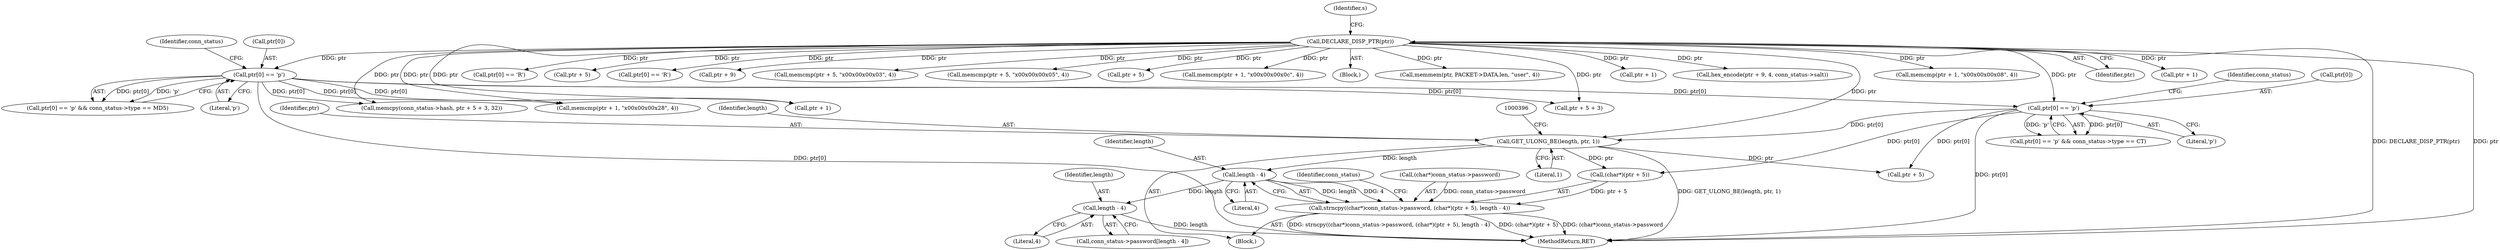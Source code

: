 digraph "1_ettercap_e3abe7d7585ecc420a7cab73313216613aadad5a@del" {
"1000405" [label="(Call,length - 4)"];
"1000390" [label="(Call,GET_ULONG_BE(length, ptr, 1))"];
"1000376" [label="(Call,ptr[0] == 'p')"];
"1000286" [label="(Call,ptr[0] == 'p')"];
"1000114" [label="(Call,DECLARE_DISP_PTR(ptr))"];
"1000394" [label="(Call,strncpy((char*)conn_status->password, (char*)(ptr + 5), length - 4))"];
"1000413" [label="(Call,length - 4)"];
"1000377" [label="(Call,ptr[0])"];
"1000375" [label="(Call,ptr[0] == 'p' && conn_status->type == CT)"];
"1000285" [label="(Call,ptr[0] == 'p' && conn_status->type == MD5)"];
"1000400" [label="(Call,(char*)(ptr + 5))"];
"1000394" [label="(Call,strncpy((char*)conn_status->password, (char*)(ptr + 5), length - 4))"];
"1000535" [label="(Call,ptr[0] == 'R')"];
"1000405" [label="(Call,length - 4)"];
"1000500" [label="(Call,ptr + 5)"];
"1000293" [label="(Identifier,conn_status)"];
"1000485" [label="(Call,ptr[0] == 'R')"];
"1000411" [label="(Identifier,conn_status)"];
"1000290" [label="(Literal,'p')"];
"1000519" [label="(Call,ptr + 9)"];
"1000549" [label="(Call,memcmp(ptr + 5, \"\x00\x00\x00\x03\", 4))"];
"1000572" [label="(MethodReturn,RET)"];
"1000499" [label="(Call,memcmp(ptr + 5, \"\x00\x00\x00\x05\", 4))"];
"1000324" [label="(Call,memcpy(conn_status->hash, ptr + 5 + 3, 32))"];
"1000383" [label="(Identifier,conn_status)"];
"1000386" [label="(Block,)"];
"1000402" [label="(Call,ptr + 5)"];
"1000550" [label="(Call,ptr + 5)"];
"1000492" [label="(Call,memcmp(ptr + 1, \"\x00\x00\x00\x0c\", 4))"];
"1000392" [label="(Identifier,ptr)"];
"1000413" [label="(Call,length - 4)"];
"1000113" [label="(Block,)"];
"1000393" [label="(Literal,1)"];
"1000286" [label="(Call,ptr[0] == 'p')"];
"1000169" [label="(Call,memmem(ptr, PACKET->DATA.len, \"user\", 4))"];
"1000287" [label="(Call,ptr[0])"];
"1000390" [label="(Call,GET_ULONG_BE(length, ptr, 1))"];
"1000114" [label="(Call,DECLARE_DISP_PTR(ptr))"];
"1000328" [label="(Call,ptr + 5 + 3)"];
"1000493" [label="(Call,ptr + 1)"];
"1000380" [label="(Literal,'p')"];
"1000395" [label="(Call,(char*)conn_status->password)"];
"1000118" [label="(Identifier,s)"];
"1000407" [label="(Literal,4)"];
"1000376" [label="(Call,ptr[0] == 'p')"];
"1000518" [label="(Call,hex_encode(ptr + 9, 4, conn_status->salt))"];
"1000406" [label="(Identifier,length)"];
"1000409" [label="(Call,conn_status->password[length - 4])"];
"1000415" [label="(Literal,4)"];
"1000300" [label="(Call,memcmp(ptr + 1, \"\x00\x00\x00\x28\", 4))"];
"1000542" [label="(Call,memcmp(ptr + 1, \"\x00\x00\x00\x08\", 4))"];
"1000301" [label="(Call,ptr + 1)"];
"1000115" [label="(Identifier,ptr)"];
"1000414" [label="(Identifier,length)"];
"1000391" [label="(Identifier,length)"];
"1000543" [label="(Call,ptr + 1)"];
"1000405" -> "1000394"  [label="AST: "];
"1000405" -> "1000407"  [label="CFG: "];
"1000406" -> "1000405"  [label="AST: "];
"1000407" -> "1000405"  [label="AST: "];
"1000394" -> "1000405"  [label="CFG: "];
"1000405" -> "1000394"  [label="DDG: length"];
"1000405" -> "1000394"  [label="DDG: 4"];
"1000390" -> "1000405"  [label="DDG: length"];
"1000405" -> "1000413"  [label="DDG: length"];
"1000390" -> "1000386"  [label="AST: "];
"1000390" -> "1000393"  [label="CFG: "];
"1000391" -> "1000390"  [label="AST: "];
"1000392" -> "1000390"  [label="AST: "];
"1000393" -> "1000390"  [label="AST: "];
"1000396" -> "1000390"  [label="CFG: "];
"1000390" -> "1000572"  [label="DDG: GET_ULONG_BE(length, ptr, 1)"];
"1000376" -> "1000390"  [label="DDG: ptr[0]"];
"1000114" -> "1000390"  [label="DDG: ptr"];
"1000390" -> "1000400"  [label="DDG: ptr"];
"1000390" -> "1000402"  [label="DDG: ptr"];
"1000376" -> "1000375"  [label="AST: "];
"1000376" -> "1000380"  [label="CFG: "];
"1000377" -> "1000376"  [label="AST: "];
"1000380" -> "1000376"  [label="AST: "];
"1000383" -> "1000376"  [label="CFG: "];
"1000375" -> "1000376"  [label="CFG: "];
"1000376" -> "1000572"  [label="DDG: ptr[0]"];
"1000376" -> "1000375"  [label="DDG: ptr[0]"];
"1000376" -> "1000375"  [label="DDG: 'p'"];
"1000286" -> "1000376"  [label="DDG: ptr[0]"];
"1000114" -> "1000376"  [label="DDG: ptr"];
"1000376" -> "1000400"  [label="DDG: ptr[0]"];
"1000376" -> "1000402"  [label="DDG: ptr[0]"];
"1000286" -> "1000285"  [label="AST: "];
"1000286" -> "1000290"  [label="CFG: "];
"1000287" -> "1000286"  [label="AST: "];
"1000290" -> "1000286"  [label="AST: "];
"1000293" -> "1000286"  [label="CFG: "];
"1000285" -> "1000286"  [label="CFG: "];
"1000286" -> "1000572"  [label="DDG: ptr[0]"];
"1000286" -> "1000285"  [label="DDG: ptr[0]"];
"1000286" -> "1000285"  [label="DDG: 'p'"];
"1000114" -> "1000286"  [label="DDG: ptr"];
"1000286" -> "1000300"  [label="DDG: ptr[0]"];
"1000286" -> "1000301"  [label="DDG: ptr[0]"];
"1000286" -> "1000324"  [label="DDG: ptr[0]"];
"1000286" -> "1000328"  [label="DDG: ptr[0]"];
"1000114" -> "1000113"  [label="AST: "];
"1000114" -> "1000115"  [label="CFG: "];
"1000115" -> "1000114"  [label="AST: "];
"1000118" -> "1000114"  [label="CFG: "];
"1000114" -> "1000572"  [label="DDG: DECLARE_DISP_PTR(ptr)"];
"1000114" -> "1000572"  [label="DDG: ptr"];
"1000114" -> "1000169"  [label="DDG: ptr"];
"1000114" -> "1000300"  [label="DDG: ptr"];
"1000114" -> "1000301"  [label="DDG: ptr"];
"1000114" -> "1000324"  [label="DDG: ptr"];
"1000114" -> "1000328"  [label="DDG: ptr"];
"1000114" -> "1000485"  [label="DDG: ptr"];
"1000114" -> "1000492"  [label="DDG: ptr"];
"1000114" -> "1000493"  [label="DDG: ptr"];
"1000114" -> "1000499"  [label="DDG: ptr"];
"1000114" -> "1000500"  [label="DDG: ptr"];
"1000114" -> "1000518"  [label="DDG: ptr"];
"1000114" -> "1000519"  [label="DDG: ptr"];
"1000114" -> "1000535"  [label="DDG: ptr"];
"1000114" -> "1000542"  [label="DDG: ptr"];
"1000114" -> "1000543"  [label="DDG: ptr"];
"1000114" -> "1000549"  [label="DDG: ptr"];
"1000114" -> "1000550"  [label="DDG: ptr"];
"1000394" -> "1000386"  [label="AST: "];
"1000395" -> "1000394"  [label="AST: "];
"1000400" -> "1000394"  [label="AST: "];
"1000411" -> "1000394"  [label="CFG: "];
"1000394" -> "1000572"  [label="DDG: strncpy((char*)conn_status->password, (char*)(ptr + 5), length - 4)"];
"1000394" -> "1000572"  [label="DDG: (char*)(ptr + 5)"];
"1000394" -> "1000572"  [label="DDG: (char*)conn_status->password"];
"1000395" -> "1000394"  [label="DDG: conn_status->password"];
"1000400" -> "1000394"  [label="DDG: ptr + 5"];
"1000413" -> "1000409"  [label="AST: "];
"1000413" -> "1000415"  [label="CFG: "];
"1000414" -> "1000413"  [label="AST: "];
"1000415" -> "1000413"  [label="AST: "];
"1000409" -> "1000413"  [label="CFG: "];
"1000413" -> "1000572"  [label="DDG: length"];
}
